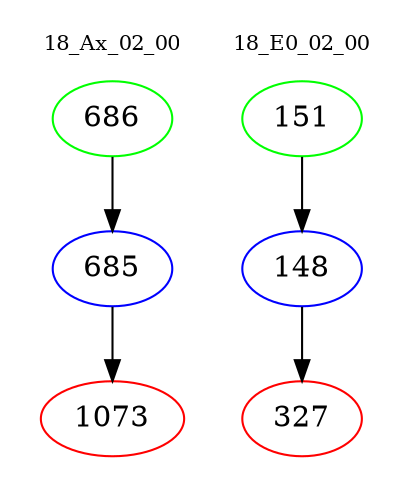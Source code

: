 digraph{
subgraph cluster_0 {
color = white
label = "18_Ax_02_00";
fontsize=10;
T0_686 [label="686", color="green"]
T0_686 -> T0_685 [color="black"]
T0_685 [label="685", color="blue"]
T0_685 -> T0_1073 [color="black"]
T0_1073 [label="1073", color="red"]
}
subgraph cluster_1 {
color = white
label = "18_E0_02_00";
fontsize=10;
T1_151 [label="151", color="green"]
T1_151 -> T1_148 [color="black"]
T1_148 [label="148", color="blue"]
T1_148 -> T1_327 [color="black"]
T1_327 [label="327", color="red"]
}
}
